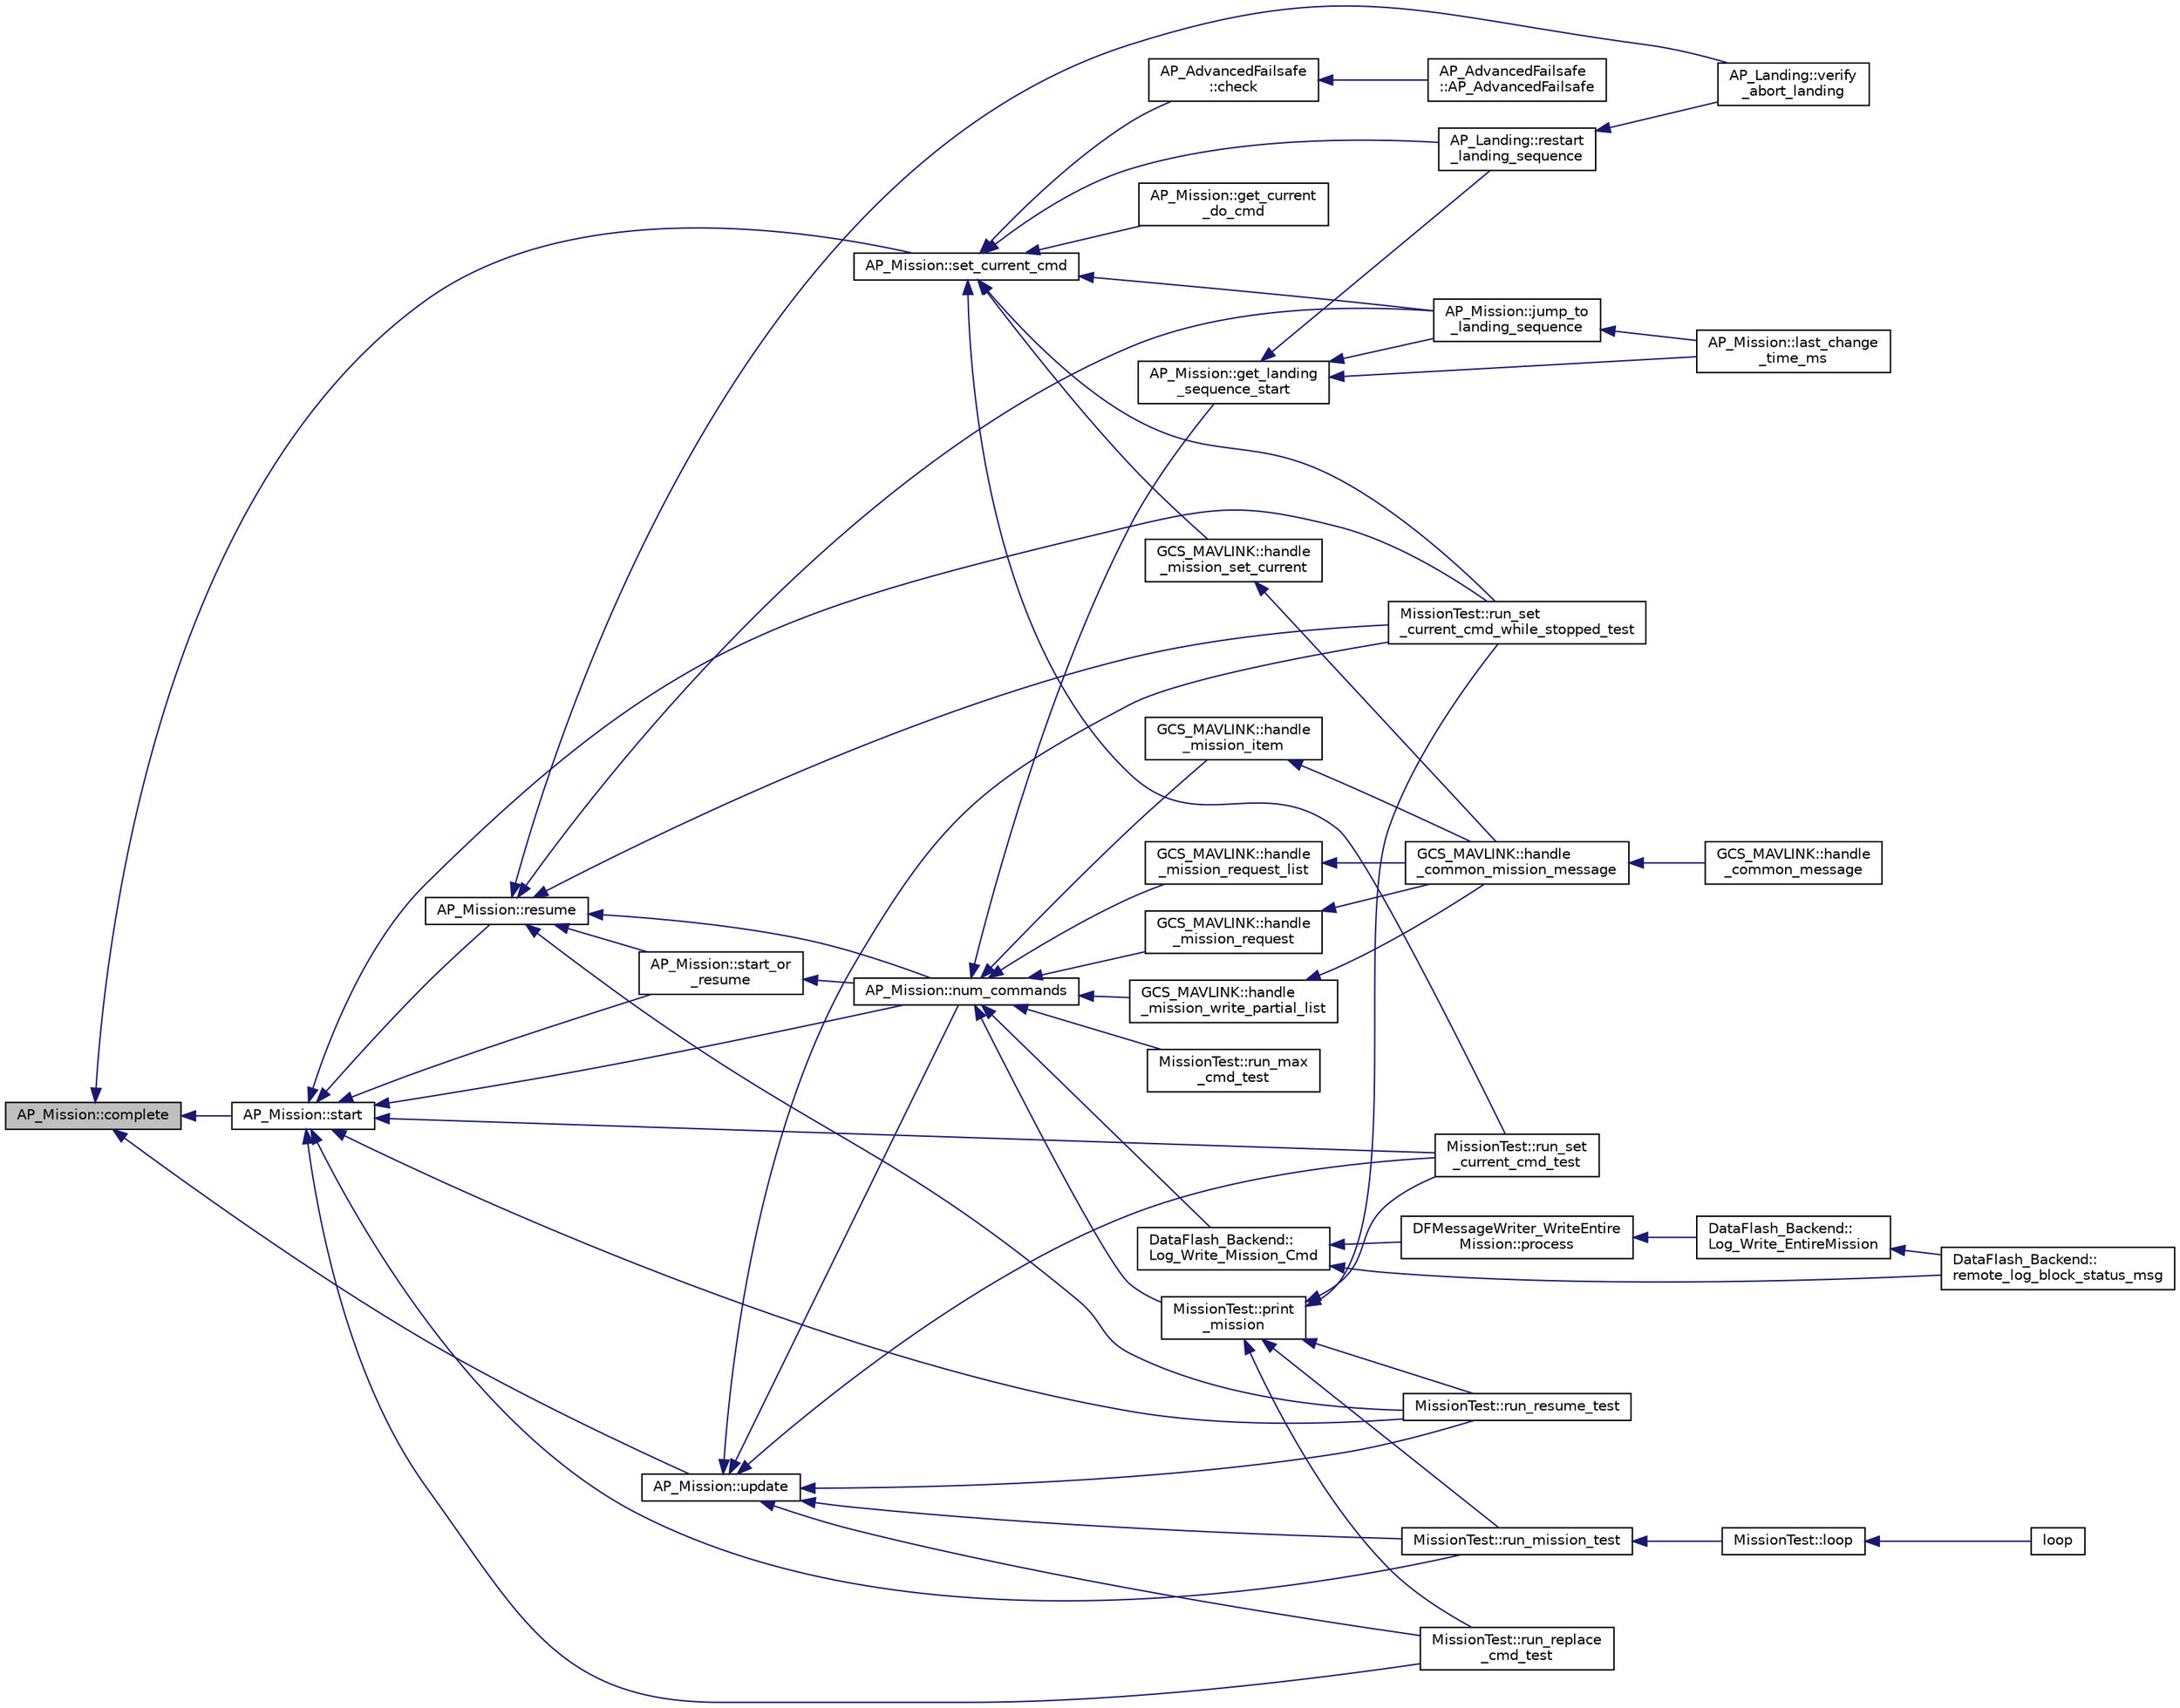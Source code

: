 digraph "AP_Mission::complete"
{
 // INTERACTIVE_SVG=YES
  edge [fontname="Helvetica",fontsize="10",labelfontname="Helvetica",labelfontsize="10"];
  node [fontname="Helvetica",fontsize="10",shape=record];
  rankdir="LR";
  Node1 [label="AP_Mission::complete",height=0.2,width=0.4,color="black", fillcolor="grey75", style="filled", fontcolor="black"];
  Node1 -> Node2 [dir="back",color="midnightblue",fontsize="10",style="solid",fontname="Helvetica"];
  Node2 [label="AP_Mission::set_current_cmd",height=0.2,width=0.4,color="black", fillcolor="white", style="filled",URL="$classAP__Mission.html#ac79a188f81816b3ddfe045b6a0feb6d1"];
  Node2 -> Node3 [dir="back",color="midnightblue",fontsize="10",style="solid",fontname="Helvetica"];
  Node3 [label="AP_AdvancedFailsafe\l::check",height=0.2,width=0.4,color="black", fillcolor="white", style="filled",URL="$classAP__AdvancedFailsafe.html#a017a878d56457eea9bd9a59c07b92190"];
  Node3 -> Node4 [dir="back",color="midnightblue",fontsize="10",style="solid",fontname="Helvetica"];
  Node4 [label="AP_AdvancedFailsafe\l::AP_AdvancedFailsafe",height=0.2,width=0.4,color="black", fillcolor="white", style="filled",URL="$classAP__AdvancedFailsafe.html#a39be1f9cf2fd71b852e60314e24a5014"];
  Node2 -> Node5 [dir="back",color="midnightblue",fontsize="10",style="solid",fontname="Helvetica"];
  Node5 [label="AP_Landing::restart\l_landing_sequence",height=0.2,width=0.4,color="black", fillcolor="white", style="filled",URL="$classAP__Landing.html#a4cb652398231c274e6061aa6b211366b"];
  Node5 -> Node6 [dir="back",color="midnightblue",fontsize="10",style="solid",fontname="Helvetica"];
  Node6 [label="AP_Landing::verify\l_abort_landing",height=0.2,width=0.4,color="black", fillcolor="white", style="filled",URL="$classAP__Landing.html#a23d5d937afe630bfa1d3eeea5d767e4b"];
  Node2 -> Node7 [dir="back",color="midnightblue",fontsize="10",style="solid",fontname="Helvetica"];
  Node7 [label="AP_Mission::jump_to\l_landing_sequence",height=0.2,width=0.4,color="black", fillcolor="white", style="filled",URL="$classAP__Mission.html#a05baa29469cdd5a9606903a7c6b3f3c1"];
  Node7 -> Node8 [dir="back",color="midnightblue",fontsize="10",style="solid",fontname="Helvetica"];
  Node8 [label="AP_Mission::last_change\l_time_ms",height=0.2,width=0.4,color="black", fillcolor="white", style="filled",URL="$classAP__Mission.html#ad7c38b95e293e4a8304ecf520842e5c7"];
  Node2 -> Node9 [dir="back",color="midnightblue",fontsize="10",style="solid",fontname="Helvetica"];
  Node9 [label="AP_Mission::get_current\l_do_cmd",height=0.2,width=0.4,color="black", fillcolor="white", style="filled",URL="$classAP__Mission.html#abf0a05bca7e8ec89b416f7b04877c40c",tooltip="get_current_do_cmd - returns active \"do\" command "];
  Node2 -> Node10 [dir="back",color="midnightblue",fontsize="10",style="solid",fontname="Helvetica"];
  Node10 [label="MissionTest::run_set\l_current_cmd_test",height=0.2,width=0.4,color="black", fillcolor="white", style="filled",URL="$classMissionTest.html#a16309b0065fe78128c95f5f8cc5f210e"];
  Node2 -> Node11 [dir="back",color="midnightblue",fontsize="10",style="solid",fontname="Helvetica"];
  Node11 [label="MissionTest::run_set\l_current_cmd_while_stopped_test",height=0.2,width=0.4,color="black", fillcolor="white", style="filled",URL="$classMissionTest.html#aa5175c099befd271fcc279deb7e28b06"];
  Node2 -> Node12 [dir="back",color="midnightblue",fontsize="10",style="solid",fontname="Helvetica"];
  Node12 [label="GCS_MAVLINK::handle\l_mission_set_current",height=0.2,width=0.4,color="black", fillcolor="white", style="filled",URL="$structGCS__MAVLINK.html#ad4e76e7f27bc999e806416e24aa10f26"];
  Node12 -> Node13 [dir="back",color="midnightblue",fontsize="10",style="solid",fontname="Helvetica"];
  Node13 [label="GCS_MAVLINK::handle\l_common_mission_message",height=0.2,width=0.4,color="black", fillcolor="white", style="filled",URL="$structGCS__MAVLINK.html#a00013e2a14c47d88af2638763d82e7d3"];
  Node13 -> Node14 [dir="back",color="midnightblue",fontsize="10",style="solid",fontname="Helvetica"];
  Node14 [label="GCS_MAVLINK::handle\l_common_message",height=0.2,width=0.4,color="black", fillcolor="white", style="filled",URL="$structGCS__MAVLINK.html#a13da94a2548ade6552a5250eb3251e89"];
  Node1 -> Node15 [dir="back",color="midnightblue",fontsize="10",style="solid",fontname="Helvetica"];
  Node15 [label="AP_Mission::start",height=0.2,width=0.4,color="black", fillcolor="white", style="filled",URL="$classAP__Mission.html#a3b4234e58e34ed5c83d8c6b9ce2718c9"];
  Node15 -> Node16 [dir="back",color="midnightblue",fontsize="10",style="solid",fontname="Helvetica"];
  Node16 [label="AP_Mission::resume",height=0.2,width=0.4,color="black", fillcolor="white", style="filled",URL="$classAP__Mission.html#af7b8e9db68a2a858e2ecca8d57c2722e"];
  Node16 -> Node6 [dir="back",color="midnightblue",fontsize="10",style="solid",fontname="Helvetica"];
  Node16 -> Node17 [dir="back",color="midnightblue",fontsize="10",style="solid",fontname="Helvetica"];
  Node17 [label="AP_Mission::start_or\l_resume",height=0.2,width=0.4,color="black", fillcolor="white", style="filled",URL="$classAP__Mission.html#a90117c1ac074049b9f4247cebdf370a5",tooltip="start_or_resume - if MIS_AUTORESTART=0 this will call resume(), otherwise it will call start() ..."];
  Node17 -> Node18 [dir="back",color="midnightblue",fontsize="10",style="solid",fontname="Helvetica"];
  Node18 [label="AP_Mission::num_commands",height=0.2,width=0.4,color="black", fillcolor="white", style="filled",URL="$classAP__Mission.html#a3d45d873b8f9e2ebf0d020ce26db957d"];
  Node18 -> Node19 [dir="back",color="midnightblue",fontsize="10",style="solid",fontname="Helvetica"];
  Node19 [label="AP_Mission::get_landing\l_sequence_start",height=0.2,width=0.4,color="black", fillcolor="white", style="filled",URL="$classAP__Mission.html#af895b228640bdf29178d44e00897d10e"];
  Node19 -> Node5 [dir="back",color="midnightblue",fontsize="10",style="solid",fontname="Helvetica"];
  Node19 -> Node7 [dir="back",color="midnightblue",fontsize="10",style="solid",fontname="Helvetica"];
  Node19 -> Node8 [dir="back",color="midnightblue",fontsize="10",style="solid",fontname="Helvetica"];
  Node18 -> Node20 [dir="back",color="midnightblue",fontsize="10",style="solid",fontname="Helvetica"];
  Node20 [label="MissionTest::print\l_mission",height=0.2,width=0.4,color="black", fillcolor="white", style="filled",URL="$classMissionTest.html#ab12c92170021b44ceb82f6808b92d8c7"];
  Node20 -> Node21 [dir="back",color="midnightblue",fontsize="10",style="solid",fontname="Helvetica"];
  Node21 [label="MissionTest::run_mission_test",height=0.2,width=0.4,color="black", fillcolor="white", style="filled",URL="$classMissionTest.html#a2161685b1b75329ff76bc4243518212d"];
  Node21 -> Node22 [dir="back",color="midnightblue",fontsize="10",style="solid",fontname="Helvetica"];
  Node22 [label="MissionTest::loop",height=0.2,width=0.4,color="black", fillcolor="white", style="filled",URL="$classMissionTest.html#ab2537e6e678a9468a69cd09f0296aeca"];
  Node22 -> Node23 [dir="back",color="midnightblue",fontsize="10",style="solid",fontname="Helvetica"];
  Node23 [label="loop",height=0.2,width=0.4,color="black", fillcolor="white", style="filled",URL="$AP__Mission__test_8cpp.html#a0b33edabd7f1c4e4a0bf32c67269be2f"];
  Node20 -> Node24 [dir="back",color="midnightblue",fontsize="10",style="solid",fontname="Helvetica"];
  Node24 [label="MissionTest::run_resume_test",height=0.2,width=0.4,color="black", fillcolor="white", style="filled",URL="$classMissionTest.html#af8b75f25f2b1c7fdd51ab19c4ee42ec8"];
  Node20 -> Node10 [dir="back",color="midnightblue",fontsize="10",style="solid",fontname="Helvetica"];
  Node20 -> Node11 [dir="back",color="midnightblue",fontsize="10",style="solid",fontname="Helvetica"];
  Node20 -> Node25 [dir="back",color="midnightblue",fontsize="10",style="solid",fontname="Helvetica"];
  Node25 [label="MissionTest::run_replace\l_cmd_test",height=0.2,width=0.4,color="black", fillcolor="white", style="filled",URL="$classMissionTest.html#a4b79b27fab75a4a63dc41e09a16a5442"];
  Node18 -> Node26 [dir="back",color="midnightblue",fontsize="10",style="solid",fontname="Helvetica"];
  Node26 [label="MissionTest::run_max\l_cmd_test",height=0.2,width=0.4,color="black", fillcolor="white", style="filled",URL="$classMissionTest.html#a5dcc045a9ce939fcc7b0735550f92482"];
  Node18 -> Node27 [dir="back",color="midnightblue",fontsize="10",style="solid",fontname="Helvetica"];
  Node27 [label="DataFlash_Backend::\lLog_Write_Mission_Cmd",height=0.2,width=0.4,color="black", fillcolor="white", style="filled",URL="$classDataFlash__Backend.html#a570580fce5fc1f96a9cfd6bb75dd8705"];
  Node27 -> Node28 [dir="back",color="midnightblue",fontsize="10",style="solid",fontname="Helvetica"];
  Node28 [label="DataFlash_Backend::\lremote_log_block_status_msg",height=0.2,width=0.4,color="black", fillcolor="white", style="filled",URL="$classDataFlash__Backend.html#acc06500874549df2b2567f069176506e"];
  Node27 -> Node29 [dir="back",color="midnightblue",fontsize="10",style="solid",fontname="Helvetica"];
  Node29 [label="DFMessageWriter_WriteEntire\lMission::process",height=0.2,width=0.4,color="black", fillcolor="white", style="filled",URL="$classDFMessageWriter__WriteEntireMission.html#a157afd1587cb4756d21bfd04bd64fdd1"];
  Node29 -> Node30 [dir="back",color="midnightblue",fontsize="10",style="solid",fontname="Helvetica"];
  Node30 [label="DataFlash_Backend::\lLog_Write_EntireMission",height=0.2,width=0.4,color="black", fillcolor="white", style="filled",URL="$classDataFlash__Backend.html#a2cf7e12a43bb8ebf9aa3ea073e544f40"];
  Node30 -> Node28 [dir="back",color="midnightblue",fontsize="10",style="solid",fontname="Helvetica"];
  Node18 -> Node31 [dir="back",color="midnightblue",fontsize="10",style="solid",fontname="Helvetica"];
  Node31 [label="GCS_MAVLINK::handle\l_mission_request_list",height=0.2,width=0.4,color="black", fillcolor="white", style="filled",URL="$structGCS__MAVLINK.html#a8c7b2bf35d8b3e370ba291586ea09b71"];
  Node31 -> Node13 [dir="back",color="midnightblue",fontsize="10",style="solid",fontname="Helvetica"];
  Node18 -> Node32 [dir="back",color="midnightblue",fontsize="10",style="solid",fontname="Helvetica"];
  Node32 [label="GCS_MAVLINK::handle\l_mission_request",height=0.2,width=0.4,color="black", fillcolor="white", style="filled",URL="$structGCS__MAVLINK.html#a3904d7894979bcbdc58083f39b1aa8da"];
  Node32 -> Node13 [dir="back",color="midnightblue",fontsize="10",style="solid",fontname="Helvetica"];
  Node18 -> Node33 [dir="back",color="midnightblue",fontsize="10",style="solid",fontname="Helvetica"];
  Node33 [label="GCS_MAVLINK::handle\l_mission_write_partial_list",height=0.2,width=0.4,color="black", fillcolor="white", style="filled",URL="$structGCS__MAVLINK.html#add72083180081323352d4f701ae0d7d2"];
  Node33 -> Node13 [dir="back",color="midnightblue",fontsize="10",style="solid",fontname="Helvetica"];
  Node18 -> Node34 [dir="back",color="midnightblue",fontsize="10",style="solid",fontname="Helvetica"];
  Node34 [label="GCS_MAVLINK::handle\l_mission_item",height=0.2,width=0.4,color="black", fillcolor="white", style="filled",URL="$structGCS__MAVLINK.html#a143a91427102a9aea995d10bad67f435"];
  Node34 -> Node13 [dir="back",color="midnightblue",fontsize="10",style="solid",fontname="Helvetica"];
  Node16 -> Node7 [dir="back",color="midnightblue",fontsize="10",style="solid",fontname="Helvetica"];
  Node16 -> Node18 [dir="back",color="midnightblue",fontsize="10",style="solid",fontname="Helvetica"];
  Node16 -> Node24 [dir="back",color="midnightblue",fontsize="10",style="solid",fontname="Helvetica"];
  Node16 -> Node11 [dir="back",color="midnightblue",fontsize="10",style="solid",fontname="Helvetica"];
  Node15 -> Node17 [dir="back",color="midnightblue",fontsize="10",style="solid",fontname="Helvetica"];
  Node15 -> Node18 [dir="back",color="midnightblue",fontsize="10",style="solid",fontname="Helvetica"];
  Node15 -> Node21 [dir="back",color="midnightblue",fontsize="10",style="solid",fontname="Helvetica"];
  Node15 -> Node24 [dir="back",color="midnightblue",fontsize="10",style="solid",fontname="Helvetica"];
  Node15 -> Node10 [dir="back",color="midnightblue",fontsize="10",style="solid",fontname="Helvetica"];
  Node15 -> Node11 [dir="back",color="midnightblue",fontsize="10",style="solid",fontname="Helvetica"];
  Node15 -> Node25 [dir="back",color="midnightblue",fontsize="10",style="solid",fontname="Helvetica"];
  Node1 -> Node35 [dir="back",color="midnightblue",fontsize="10",style="solid",fontname="Helvetica"];
  Node35 [label="AP_Mission::update",height=0.2,width=0.4,color="black", fillcolor="white", style="filled",URL="$classAP__Mission.html#ad27b4531fa652b277bd9300b60ca4493"];
  Node35 -> Node18 [dir="back",color="midnightblue",fontsize="10",style="solid",fontname="Helvetica"];
  Node35 -> Node21 [dir="back",color="midnightblue",fontsize="10",style="solid",fontname="Helvetica"];
  Node35 -> Node24 [dir="back",color="midnightblue",fontsize="10",style="solid",fontname="Helvetica"];
  Node35 -> Node10 [dir="back",color="midnightblue",fontsize="10",style="solid",fontname="Helvetica"];
  Node35 -> Node11 [dir="back",color="midnightblue",fontsize="10",style="solid",fontname="Helvetica"];
  Node35 -> Node25 [dir="back",color="midnightblue",fontsize="10",style="solid",fontname="Helvetica"];
}
